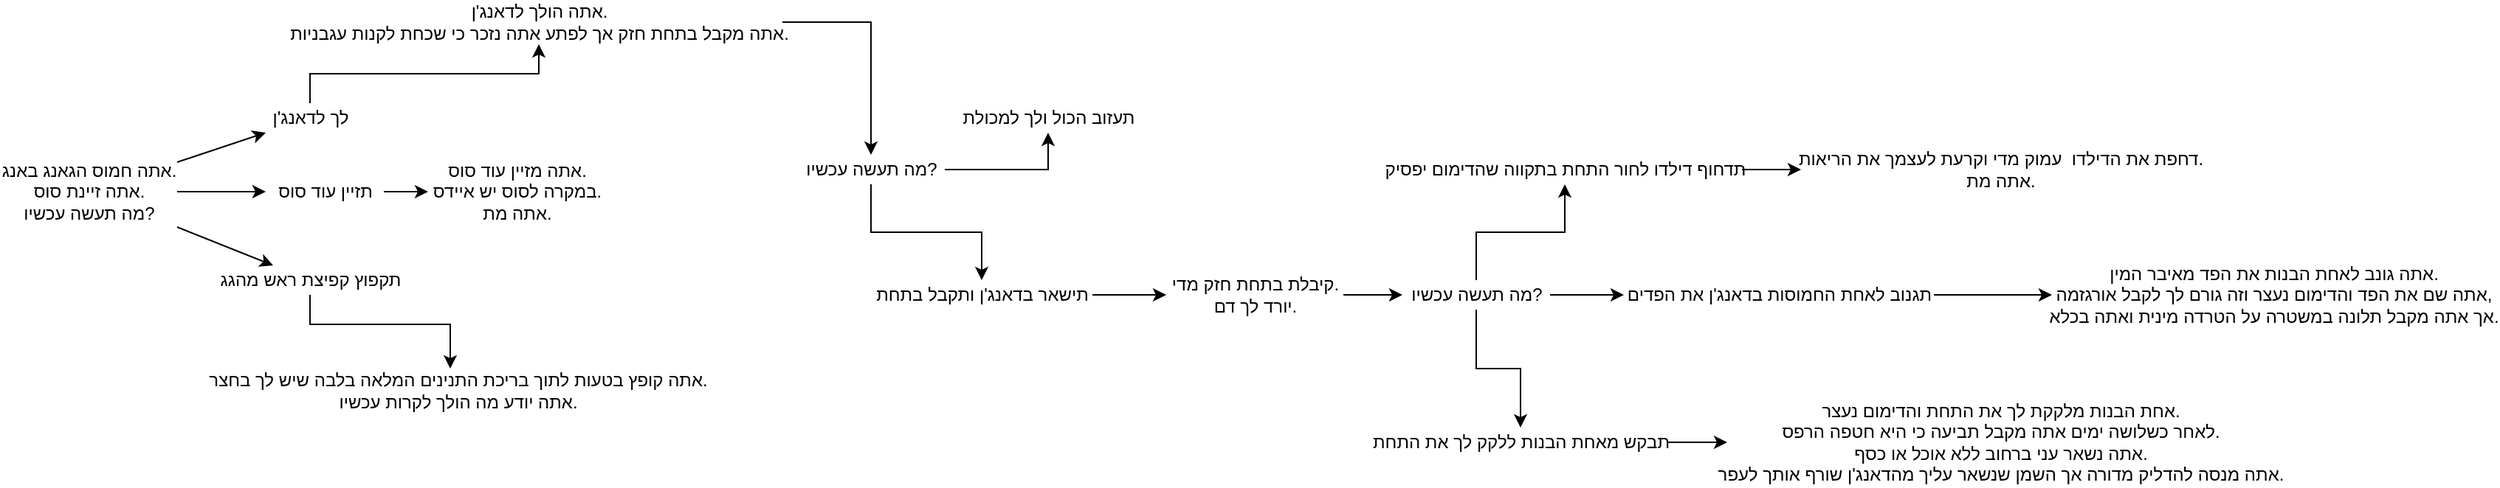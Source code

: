 <mxfile version="14.1.2" type="github">
  <diagram id="Cu5V5KgqSv17Ko4OS9BQ" name="Page-1">
    <mxGraphModel dx="687" dy="374" grid="1" gridSize="10" guides="1" tooltips="1" connect="1" arrows="1" fold="1" page="1" pageScale="1" pageWidth="2400" pageHeight="1400" math="0" shadow="0">
      <root>
        <mxCell id="0" />
        <mxCell id="1" parent="0" />
        <mxCell id="gz2-CgeXObaSSJoPXU8p-1" value="אתה חמוס הגאנג באנג.&lt;br&gt;אתה זיינת סוס.&lt;br&gt;מה תעשה עכשיו?" style="text;html=1;align=center;verticalAlign=middle;resizable=0;points=[];autosize=1;" vertex="1" parent="1">
          <mxGeometry x="10" y="555" width="120" height="50" as="geometry" />
        </mxCell>
        <mxCell id="gz2-CgeXObaSSJoPXU8p-13" value="" style="edgeStyle=orthogonalEdgeStyle;rounded=0;orthogonalLoop=1;jettySize=auto;html=1;" edge="1" parent="1" source="gz2-CgeXObaSSJoPXU8p-2" target="gz2-CgeXObaSSJoPXU8p-12">
          <mxGeometry relative="1" as="geometry" />
        </mxCell>
        <mxCell id="gz2-CgeXObaSSJoPXU8p-2" value="תזיין עוד סוס" style="text;html=1;align=center;verticalAlign=middle;resizable=0;points=[];autosize=1;" vertex="1" parent="1">
          <mxGeometry x="190" y="570" width="80" height="20" as="geometry" />
        </mxCell>
        <mxCell id="gz2-CgeXObaSSJoPXU8p-3" value="" style="endArrow=classic;html=1;" edge="1" parent="1" source="gz2-CgeXObaSSJoPXU8p-1" target="gz2-CgeXObaSSJoPXU8p-2">
          <mxGeometry width="50" height="50" relative="1" as="geometry">
            <mxPoint x="370" y="980" as="sourcePoint" />
            <mxPoint x="420" y="930" as="targetPoint" />
          </mxGeometry>
        </mxCell>
        <mxCell id="gz2-CgeXObaSSJoPXU8p-17" value="" style="edgeStyle=orthogonalEdgeStyle;rounded=0;orthogonalLoop=1;jettySize=auto;html=1;" edge="1" parent="1" source="gz2-CgeXObaSSJoPXU8p-4" target="gz2-CgeXObaSSJoPXU8p-16">
          <mxGeometry relative="1" as="geometry" />
        </mxCell>
        <mxCell id="gz2-CgeXObaSSJoPXU8p-4" value="לך לדאנג&#39;ן" style="text;html=1;align=center;verticalAlign=middle;resizable=0;points=[];autosize=1;" vertex="1" parent="1">
          <mxGeometry x="190" y="520" width="60" height="20" as="geometry" />
        </mxCell>
        <mxCell id="gz2-CgeXObaSSJoPXU8p-7" value="" style="endArrow=classic;html=1;" edge="1" parent="1" source="gz2-CgeXObaSSJoPXU8p-1" target="gz2-CgeXObaSSJoPXU8p-4">
          <mxGeometry width="50" height="50" relative="1" as="geometry">
            <mxPoint x="340" y="620" as="sourcePoint" />
            <mxPoint x="390" y="570" as="targetPoint" />
          </mxGeometry>
        </mxCell>
        <mxCell id="gz2-CgeXObaSSJoPXU8p-15" value="" style="edgeStyle=orthogonalEdgeStyle;rounded=0;orthogonalLoop=1;jettySize=auto;html=1;" edge="1" parent="1" source="gz2-CgeXObaSSJoPXU8p-8" target="gz2-CgeXObaSSJoPXU8p-14">
          <mxGeometry relative="1" as="geometry">
            <Array as="points">
              <mxPoint x="220" y="670" />
              <mxPoint x="315" y="670" />
            </Array>
          </mxGeometry>
        </mxCell>
        <mxCell id="gz2-CgeXObaSSJoPXU8p-8" value="תקפוץ קפיצת ראש מהגג" style="text;html=1;align=center;verticalAlign=middle;resizable=0;points=[];autosize=1;" vertex="1" parent="1">
          <mxGeometry x="155" y="630" width="130" height="20" as="geometry" />
        </mxCell>
        <mxCell id="gz2-CgeXObaSSJoPXU8p-10" value="" style="endArrow=classic;html=1;" edge="1" parent="1" source="gz2-CgeXObaSSJoPXU8p-1" target="gz2-CgeXObaSSJoPXU8p-8">
          <mxGeometry width="50" height="50" relative="1" as="geometry">
            <mxPoint x="340" y="620" as="sourcePoint" />
            <mxPoint x="390" y="570" as="targetPoint" />
          </mxGeometry>
        </mxCell>
        <mxCell id="gz2-CgeXObaSSJoPXU8p-12" value="אתה מזיין עוד סוס.&lt;br&gt;במקרה לסוס יש איידס.&lt;br&gt;אתה מת." style="text;html=1;align=center;verticalAlign=middle;resizable=0;points=[];autosize=1;" vertex="1" parent="1">
          <mxGeometry x="300" y="555" width="120" height="50" as="geometry" />
        </mxCell>
        <mxCell id="gz2-CgeXObaSSJoPXU8p-14" value="אתה קופץ בטעות לתוך בריכת התנינים המלאה בלבה שיש לך בחצר.&lt;br&gt;אתה יודע מה הולך לקרות עכשיו." style="text;html=1;align=center;verticalAlign=middle;resizable=0;points=[];autosize=1;" vertex="1" parent="1">
          <mxGeometry x="155" y="700" width="330" height="30" as="geometry" />
        </mxCell>
        <mxCell id="gz2-CgeXObaSSJoPXU8p-19" value="" style="edgeStyle=orthogonalEdgeStyle;rounded=0;orthogonalLoop=1;jettySize=auto;html=1;" edge="1" parent="1" source="gz2-CgeXObaSSJoPXU8p-16" target="gz2-CgeXObaSSJoPXU8p-18">
          <mxGeometry relative="1" as="geometry" />
        </mxCell>
        <mxCell id="gz2-CgeXObaSSJoPXU8p-16" value="אתה הולך לדאנג&#39;ן.&lt;br&gt;אתה מקבל בתחת חזק אך לפתע אתה נזכר כי שכחת לקנות עגבניות." style="text;html=1;align=center;verticalAlign=middle;resizable=0;points=[];autosize=1;" vertex="1" parent="1">
          <mxGeometry x="210" y="450" width="330" height="30" as="geometry" />
        </mxCell>
        <mxCell id="gz2-CgeXObaSSJoPXU8p-21" value="" style="edgeStyle=orthogonalEdgeStyle;rounded=0;orthogonalLoop=1;jettySize=auto;html=1;" edge="1" parent="1" source="gz2-CgeXObaSSJoPXU8p-18" target="gz2-CgeXObaSSJoPXU8p-20">
          <mxGeometry relative="1" as="geometry" />
        </mxCell>
        <mxCell id="gz2-CgeXObaSSJoPXU8p-25" value="" style="edgeStyle=orthogonalEdgeStyle;rounded=0;orthogonalLoop=1;jettySize=auto;html=1;" edge="1" parent="1" source="gz2-CgeXObaSSJoPXU8p-18" target="gz2-CgeXObaSSJoPXU8p-24">
          <mxGeometry relative="1" as="geometry" />
        </mxCell>
        <mxCell id="gz2-CgeXObaSSJoPXU8p-18" value="מה תעשה עכשיו?" style="text;html=1;align=center;verticalAlign=middle;resizable=0;points=[];autosize=1;" vertex="1" parent="1">
          <mxGeometry x="550" y="555" width="100" height="20" as="geometry" />
        </mxCell>
        <mxCell id="gz2-CgeXObaSSJoPXU8p-20" value="תעזוב הכול ולך למכולת" style="text;html=1;align=center;verticalAlign=middle;resizable=0;points=[];autosize=1;" vertex="1" parent="1">
          <mxGeometry x="660" y="520" width="120" height="20" as="geometry" />
        </mxCell>
        <mxCell id="gz2-CgeXObaSSJoPXU8p-27" value="" style="edgeStyle=orthogonalEdgeStyle;rounded=0;orthogonalLoop=1;jettySize=auto;html=1;" edge="1" parent="1" source="gz2-CgeXObaSSJoPXU8p-24" target="gz2-CgeXObaSSJoPXU8p-26">
          <mxGeometry relative="1" as="geometry" />
        </mxCell>
        <mxCell id="gz2-CgeXObaSSJoPXU8p-24" value="תישאר בדאנג&#39;ן ותקבל בתחת" style="text;html=1;align=center;verticalAlign=middle;resizable=0;points=[];autosize=1;" vertex="1" parent="1">
          <mxGeometry x="600" y="640" width="150" height="20" as="geometry" />
        </mxCell>
        <mxCell id="gz2-CgeXObaSSJoPXU8p-29" value="" style="edgeStyle=orthogonalEdgeStyle;rounded=0;orthogonalLoop=1;jettySize=auto;html=1;" edge="1" parent="1" source="gz2-CgeXObaSSJoPXU8p-26" target="gz2-CgeXObaSSJoPXU8p-28">
          <mxGeometry relative="1" as="geometry" />
        </mxCell>
        <mxCell id="gz2-CgeXObaSSJoPXU8p-26" value="קיבלת בתחת חזק מדי.&lt;br&gt;יורד לך דם." style="text;html=1;align=center;verticalAlign=middle;resizable=0;points=[];autosize=1;" vertex="1" parent="1">
          <mxGeometry x="800" y="635" width="120" height="30" as="geometry" />
        </mxCell>
        <mxCell id="gz2-CgeXObaSSJoPXU8p-31" value="" style="edgeStyle=orthogonalEdgeStyle;rounded=0;orthogonalLoop=1;jettySize=auto;html=1;" edge="1" parent="1" source="gz2-CgeXObaSSJoPXU8p-28" target="gz2-CgeXObaSSJoPXU8p-30">
          <mxGeometry relative="1" as="geometry" />
        </mxCell>
        <mxCell id="gz2-CgeXObaSSJoPXU8p-33" value="" style="edgeStyle=orthogonalEdgeStyle;rounded=0;orthogonalLoop=1;jettySize=auto;html=1;" edge="1" parent="1" source="gz2-CgeXObaSSJoPXU8p-28" target="gz2-CgeXObaSSJoPXU8p-32">
          <mxGeometry relative="1" as="geometry" />
        </mxCell>
        <mxCell id="gz2-CgeXObaSSJoPXU8p-35" value="" style="edgeStyle=orthogonalEdgeStyle;rounded=0;orthogonalLoop=1;jettySize=auto;html=1;" edge="1" parent="1" source="gz2-CgeXObaSSJoPXU8p-28" target="gz2-CgeXObaSSJoPXU8p-34">
          <mxGeometry relative="1" as="geometry" />
        </mxCell>
        <mxCell id="gz2-CgeXObaSSJoPXU8p-28" value="מה תעשה עכשיו?" style="text;html=1;align=center;verticalAlign=middle;resizable=0;points=[];autosize=1;" vertex="1" parent="1">
          <mxGeometry x="960" y="640" width="100" height="20" as="geometry" />
        </mxCell>
        <mxCell id="gz2-CgeXObaSSJoPXU8p-41" value="" style="edgeStyle=orthogonalEdgeStyle;rounded=0;orthogonalLoop=1;jettySize=auto;html=1;" edge="1" parent="1" source="gz2-CgeXObaSSJoPXU8p-30" target="gz2-CgeXObaSSJoPXU8p-40">
          <mxGeometry relative="1" as="geometry" />
        </mxCell>
        <mxCell id="gz2-CgeXObaSSJoPXU8p-30" value="תגנוב לאחת החמוסות בדאנג&#39;ן את הפדים" style="text;html=1;align=center;verticalAlign=middle;resizable=0;points=[];autosize=1;" vertex="1" parent="1">
          <mxGeometry x="1110" y="640" width="210" height="20" as="geometry" />
        </mxCell>
        <mxCell id="gz2-CgeXObaSSJoPXU8p-39" value="" style="edgeStyle=orthogonalEdgeStyle;rounded=0;orthogonalLoop=1;jettySize=auto;html=1;" edge="1" parent="1" source="gz2-CgeXObaSSJoPXU8p-32" target="gz2-CgeXObaSSJoPXU8p-38">
          <mxGeometry relative="1" as="geometry" />
        </mxCell>
        <mxCell id="gz2-CgeXObaSSJoPXU8p-32" value="תבקש מאחת הבנות ללקק לך את התחת" style="text;html=1;align=center;verticalAlign=middle;resizable=0;points=[];autosize=1;" vertex="1" parent="1">
          <mxGeometry x="940" y="740" width="200" height="20" as="geometry" />
        </mxCell>
        <mxCell id="gz2-CgeXObaSSJoPXU8p-37" value="" style="edgeStyle=orthogonalEdgeStyle;rounded=0;orthogonalLoop=1;jettySize=auto;html=1;" edge="1" parent="1" source="gz2-CgeXObaSSJoPXU8p-34" target="gz2-CgeXObaSSJoPXU8p-36">
          <mxGeometry relative="1" as="geometry" />
        </mxCell>
        <mxCell id="gz2-CgeXObaSSJoPXU8p-34" value="תדחוף דילדו לחור התחת בתקווה שהדימום יפסיק" style="text;html=1;align=center;verticalAlign=middle;resizable=0;points=[];autosize=1;" vertex="1" parent="1">
          <mxGeometry x="950" y="555" width="240" height="20" as="geometry" />
        </mxCell>
        <mxCell id="gz2-CgeXObaSSJoPXU8p-36" value="דחפת את הדילדו&amp;nbsp; עמוק מדי וקרעת לעצמך את הריאות.&lt;br&gt;אתה מת." style="text;html=1;align=center;verticalAlign=middle;resizable=0;points=[];autosize=1;" vertex="1" parent="1">
          <mxGeometry x="1230" y="550" width="270" height="30" as="geometry" />
        </mxCell>
        <mxCell id="gz2-CgeXObaSSJoPXU8p-38" value="אחת הבנות מלקקת לך את התחת והדימום נעצר.&lt;br&gt;לאחר כשלושה ימים אתה מקבל תביעה כי היא חטפה הרפס.&lt;br&gt;אתה נשאר עני ברחוב ללא אוכל או כסף.&lt;br&gt;אתה מנסה להדליק מדורה אך השמן שנשאר עליך מהדאנג&#39;ן שורף אותך לעפר." style="text;html=1;align=center;verticalAlign=middle;resizable=0;points=[];autosize=1;" vertex="1" parent="1">
          <mxGeometry x="1180" y="720" width="370" height="60" as="geometry" />
        </mxCell>
        <mxCell id="gz2-CgeXObaSSJoPXU8p-40" value="אתה גונב לאחת הבנות את הפד מאיבר המין.&lt;br&gt;אתה שם את הפד והדימום נעצר וזה גורם לך לקבל אורגזמה,&lt;br&gt;אך אתה מקבל תלונה במשטרה על הטרדה מינית ואתה בכלא." style="text;html=1;align=center;verticalAlign=middle;resizable=0;points=[];autosize=1;" vertex="1" parent="1">
          <mxGeometry x="1400" y="625" width="300" height="50" as="geometry" />
        </mxCell>
      </root>
    </mxGraphModel>
  </diagram>
</mxfile>
